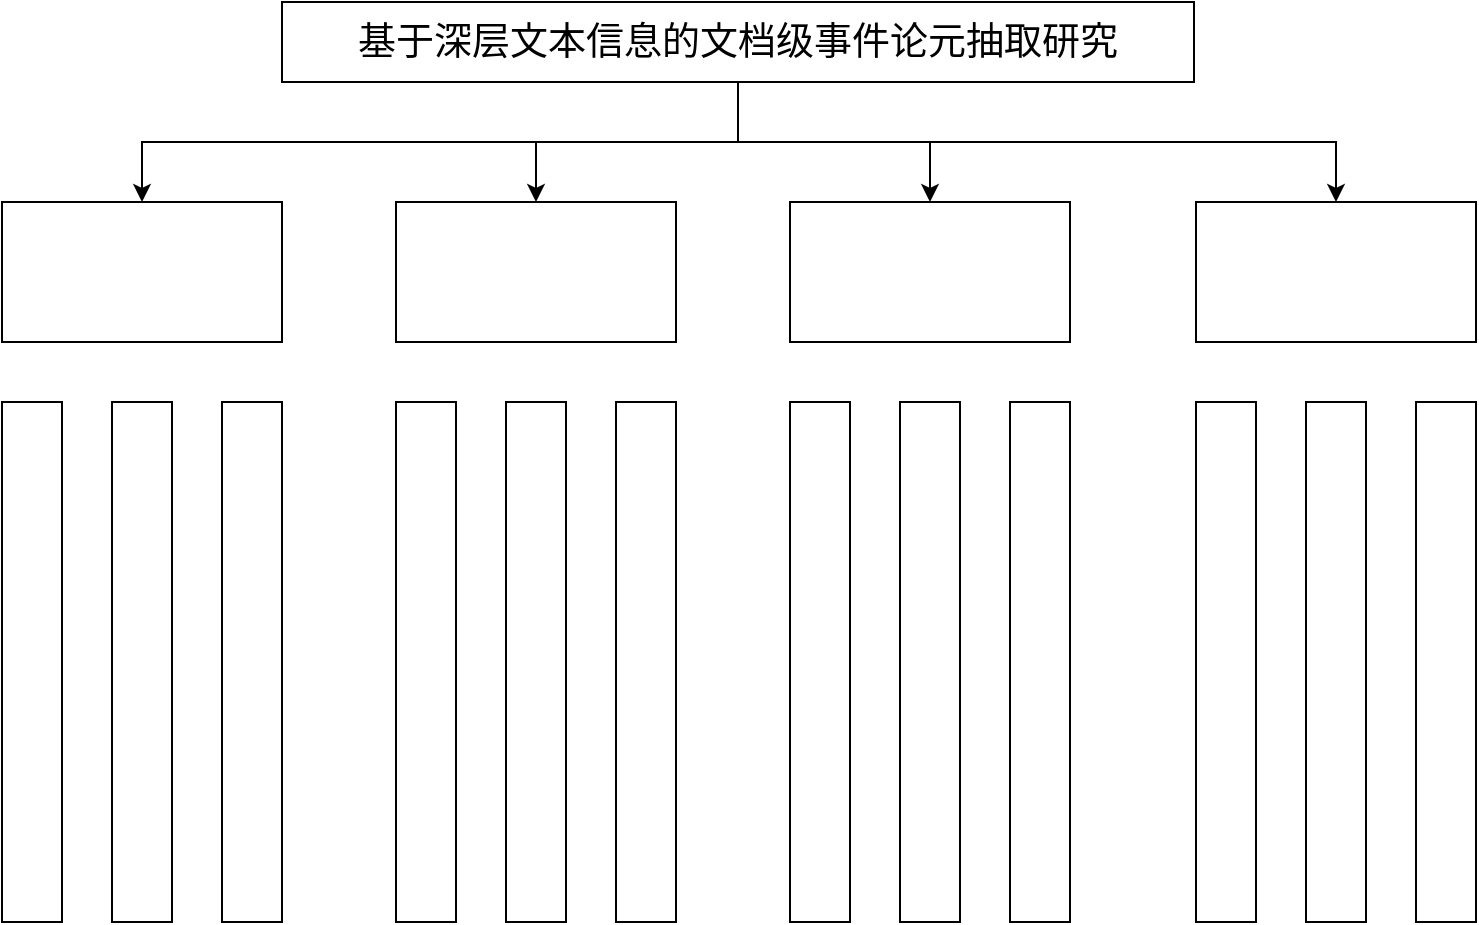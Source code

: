 <mxfile version="22.1.17" type="github">
  <diagram name="第 1 页" id="pSFM66YJ2xRk52TTQeRo">
    <mxGraphModel dx="1018" dy="655" grid="1" gridSize="10" guides="1" tooltips="1" connect="1" arrows="1" fold="1" page="1" pageScale="1" pageWidth="827" pageHeight="1169" math="0" shadow="0">
      <root>
        <mxCell id="0" />
        <mxCell id="1" parent="0" />
        <mxCell id="IECKvH-rgRgy9NSk1Zk0-20" style="edgeStyle=orthogonalEdgeStyle;rounded=0;orthogonalLoop=1;jettySize=auto;html=1;entryX=0.5;entryY=0;entryDx=0;entryDy=0;" edge="1" parent="1" source="IECKvH-rgRgy9NSk1Zk0-2" target="IECKvH-rgRgy9NSk1Zk0-3">
          <mxGeometry relative="1" as="geometry">
            <Array as="points">
              <mxPoint x="414" y="120" />
              <mxPoint x="116" y="120" />
            </Array>
          </mxGeometry>
        </mxCell>
        <mxCell id="IECKvH-rgRgy9NSk1Zk0-21" style="edgeStyle=orthogonalEdgeStyle;rounded=0;orthogonalLoop=1;jettySize=auto;html=1;entryX=0.5;entryY=0;entryDx=0;entryDy=0;" edge="1" parent="1" source="IECKvH-rgRgy9NSk1Zk0-2" target="IECKvH-rgRgy9NSk1Zk0-4">
          <mxGeometry relative="1" as="geometry">
            <Array as="points">
              <mxPoint x="414" y="120" />
              <mxPoint x="313" y="120" />
            </Array>
          </mxGeometry>
        </mxCell>
        <mxCell id="IECKvH-rgRgy9NSk1Zk0-22" style="edgeStyle=orthogonalEdgeStyle;rounded=0;orthogonalLoop=1;jettySize=auto;html=1;exitX=0.5;exitY=1;exitDx=0;exitDy=0;entryX=0.5;entryY=0;entryDx=0;entryDy=0;" edge="1" parent="1" source="IECKvH-rgRgy9NSk1Zk0-2" target="IECKvH-rgRgy9NSk1Zk0-5">
          <mxGeometry relative="1" as="geometry" />
        </mxCell>
        <mxCell id="IECKvH-rgRgy9NSk1Zk0-23" style="edgeStyle=orthogonalEdgeStyle;rounded=0;orthogonalLoop=1;jettySize=auto;html=1;" edge="1" parent="1" source="IECKvH-rgRgy9NSk1Zk0-2" target="IECKvH-rgRgy9NSk1Zk0-6">
          <mxGeometry relative="1" as="geometry">
            <Array as="points">
              <mxPoint x="414" y="120" />
              <mxPoint x="713" y="120" />
            </Array>
          </mxGeometry>
        </mxCell>
        <mxCell id="IECKvH-rgRgy9NSk1Zk0-2" value="&lt;font style=&quot;font-size: 19px;&quot; face=&quot;宋体-简&quot;&gt;基于深层文本信息的文档级事件论元抽取研究&lt;br style=&quot;box-sizing: border-box; color: transparent; cursor: text; position: absolute; transform-origin: 0px 0px; text-align: start; background-color: rgb(255, 255, 255);&quot; role=&quot;presentation&quot;&gt;&lt;/font&gt;&lt;span style=&quot;box-sizing: border-box; color: transparent; cursor: text; position: absolute; transform-origin: 0px 0px; text-align: start; background-color: rgb(255, 255, 255); left: 354.663px; top: 170.001px; font-size: 19px;&quot; dir=&quot;ltr&quot; role=&quot;presentation&quot;&gt;&lt;font style=&quot;font-size: 19px;&quot; face=&quot;VYf11qllX6nMheyRc1XA&quot;&gt;究研&lt;/font&gt;&lt;/span&gt;" style="whiteSpace=wrap;html=1;" vertex="1" parent="1">
          <mxGeometry x="186" y="50" width="456" height="40" as="geometry" />
        </mxCell>
        <mxCell id="IECKvH-rgRgy9NSk1Zk0-3" value="" style="rounded=0;whiteSpace=wrap;html=1;" vertex="1" parent="1">
          <mxGeometry x="46" y="150" width="140" height="70" as="geometry" />
        </mxCell>
        <mxCell id="IECKvH-rgRgy9NSk1Zk0-4" value="" style="rounded=0;whiteSpace=wrap;html=1;" vertex="1" parent="1">
          <mxGeometry x="243" y="150" width="140" height="70" as="geometry" />
        </mxCell>
        <mxCell id="IECKvH-rgRgy9NSk1Zk0-5" value="" style="rounded=0;whiteSpace=wrap;html=1;" vertex="1" parent="1">
          <mxGeometry x="440" y="150" width="140" height="70" as="geometry" />
        </mxCell>
        <mxCell id="IECKvH-rgRgy9NSk1Zk0-6" value="" style="rounded=0;whiteSpace=wrap;html=1;" vertex="1" parent="1">
          <mxGeometry x="643" y="150" width="140" height="70" as="geometry" />
        </mxCell>
        <mxCell id="IECKvH-rgRgy9NSk1Zk0-8" value="" style="rounded=0;whiteSpace=wrap;html=1;" vertex="1" parent="1">
          <mxGeometry x="46" y="250" width="30" height="260" as="geometry" />
        </mxCell>
        <mxCell id="IECKvH-rgRgy9NSk1Zk0-9" value="" style="rounded=0;whiteSpace=wrap;html=1;" vertex="1" parent="1">
          <mxGeometry x="101" y="250" width="30" height="260" as="geometry" />
        </mxCell>
        <mxCell id="IECKvH-rgRgy9NSk1Zk0-10" value="" style="rounded=0;whiteSpace=wrap;html=1;" vertex="1" parent="1">
          <mxGeometry x="156" y="250" width="30" height="260" as="geometry" />
        </mxCell>
        <mxCell id="IECKvH-rgRgy9NSk1Zk0-11" value="" style="rounded=0;whiteSpace=wrap;html=1;" vertex="1" parent="1">
          <mxGeometry x="243" y="250" width="30" height="260" as="geometry" />
        </mxCell>
        <mxCell id="IECKvH-rgRgy9NSk1Zk0-12" value="" style="rounded=0;whiteSpace=wrap;html=1;" vertex="1" parent="1">
          <mxGeometry x="298" y="250" width="30" height="260" as="geometry" />
        </mxCell>
        <mxCell id="IECKvH-rgRgy9NSk1Zk0-13" value="" style="rounded=0;whiteSpace=wrap;html=1;" vertex="1" parent="1">
          <mxGeometry x="353" y="250" width="30" height="260" as="geometry" />
        </mxCell>
        <mxCell id="IECKvH-rgRgy9NSk1Zk0-14" value="" style="rounded=0;whiteSpace=wrap;html=1;" vertex="1" parent="1">
          <mxGeometry x="440" y="250" width="30" height="260" as="geometry" />
        </mxCell>
        <mxCell id="IECKvH-rgRgy9NSk1Zk0-15" value="" style="rounded=0;whiteSpace=wrap;html=1;" vertex="1" parent="1">
          <mxGeometry x="495" y="250" width="30" height="260" as="geometry" />
        </mxCell>
        <mxCell id="IECKvH-rgRgy9NSk1Zk0-16" value="" style="rounded=0;whiteSpace=wrap;html=1;" vertex="1" parent="1">
          <mxGeometry x="550" y="250" width="30" height="260" as="geometry" />
        </mxCell>
        <mxCell id="IECKvH-rgRgy9NSk1Zk0-17" value="" style="rounded=0;whiteSpace=wrap;html=1;" vertex="1" parent="1">
          <mxGeometry x="643" y="250" width="30" height="260" as="geometry" />
        </mxCell>
        <mxCell id="IECKvH-rgRgy9NSk1Zk0-18" value="" style="rounded=0;whiteSpace=wrap;html=1;" vertex="1" parent="1">
          <mxGeometry x="698" y="250" width="30" height="260" as="geometry" />
        </mxCell>
        <mxCell id="IECKvH-rgRgy9NSk1Zk0-19" value="" style="rounded=0;whiteSpace=wrap;html=1;" vertex="1" parent="1">
          <mxGeometry x="753" y="250" width="30" height="260" as="geometry" />
        </mxCell>
      </root>
    </mxGraphModel>
  </diagram>
</mxfile>
